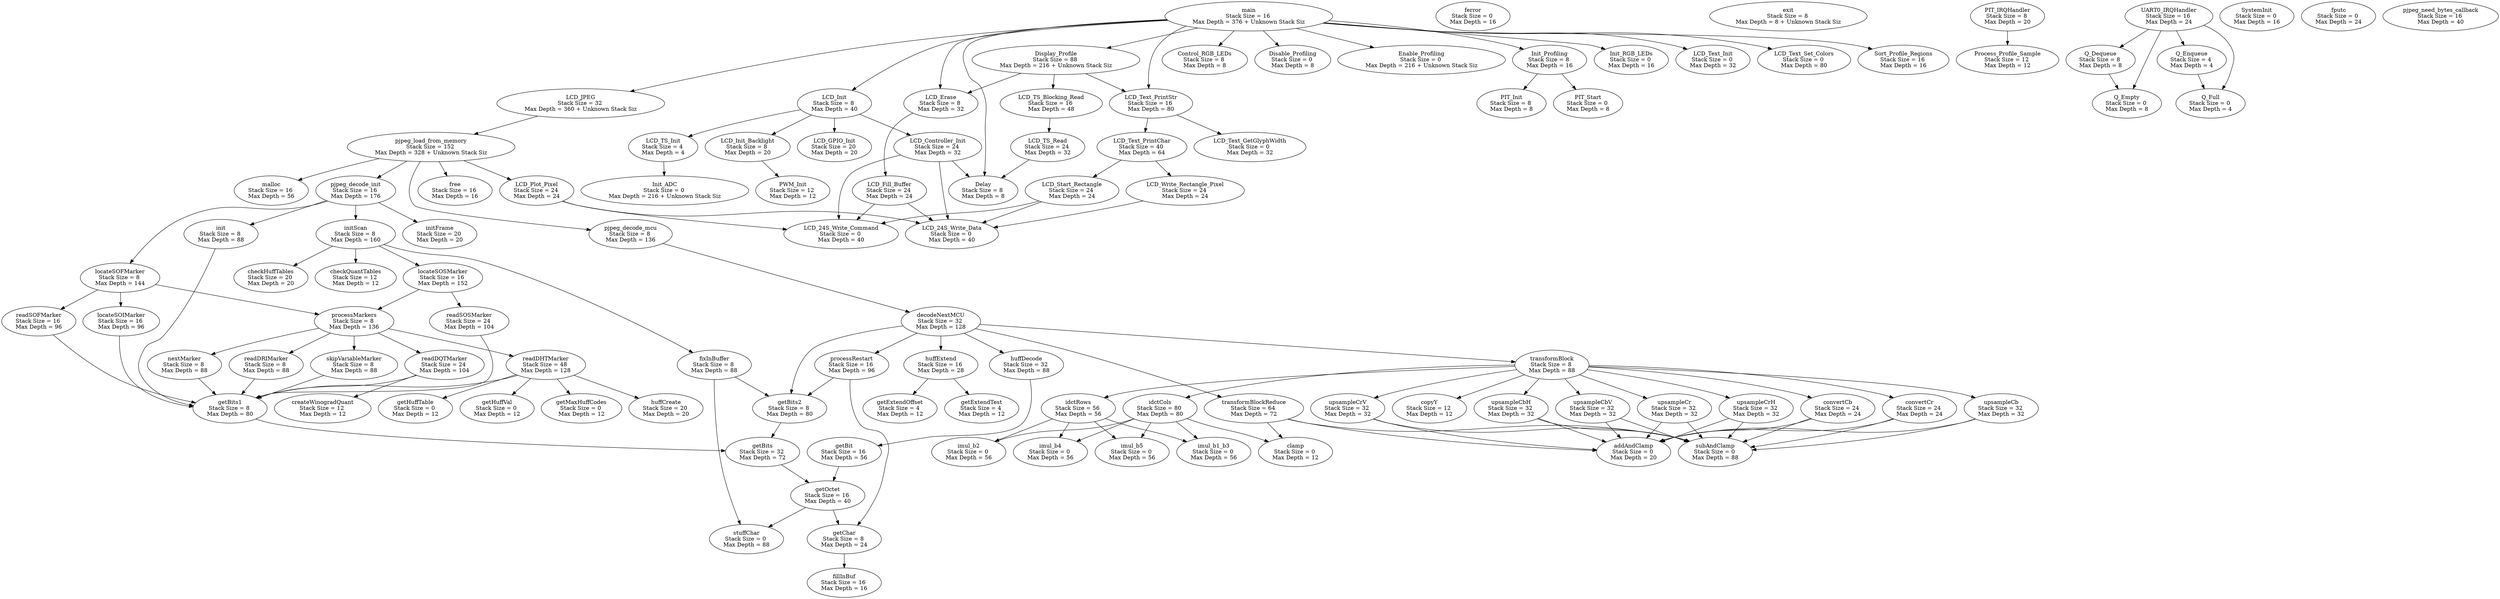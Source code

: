 digraph mycallgraph {

node [shape=oval];

node [label="malloc
Stack Size = 16 
Max Depth = 56"]; malloc;
node [label="free
Stack Size = 16 
Max Depth = 16"]; free;
node [label="ferror
Stack Size = 0 
Max Depth = 16"]; ferror;
node [label="exit
Stack Size = 8 
Max Depth = 8 + Unknown Stack Siz"]; exit;
node [label="Control_RGB_LEDs
Stack Size = 8 
Max Depth = 8"]; Control_RGB_LEDs;
node [label="Delay
Stack Size = 8 
Max Depth = 8"]; Delay;
node [label="Disable_Profiling
Stack Size = 0 
Max Depth = 8"]; Disable_Profiling;
node [label="Display_Profile
Stack Size = 88 
Max Depth = 216 + Unknown Stack Siz"]; Display_Profile;
node [label="Enable_Profiling
Stack Size = 0 
Max Depth = 216 + Unknown Stack Siz"]; Enable_Profiling;
node [label="Init_ADC
Stack Size = 0 
Max Depth = 216 + Unknown Stack Siz"]; Init_ADC;
node [label="Init_Profiling
Stack Size = 8 
Max Depth = 16"]; Init_Profiling;
node [label="Init_RGB_LEDs
Stack Size = 0 
Max Depth = 16"]; Init_RGB_LEDs;
node [label="LCD_Controller_Init
Stack Size = 24 
Max Depth = 32"]; LCD_Controller_Init;
node [label="LCD_Erase
Stack Size = 8 
Max Depth = 32"]; LCD_Erase;
node [label="LCD_Fill_Buffer
Stack Size = 24 
Max Depth = 24"]; LCD_Fill_Buffer;
node [label="LCD_GPIO_Init
Stack Size = 20 
Max Depth = 20"]; LCD_GPIO_Init;
node [label="LCD_Init
Stack Size = 8 
Max Depth = 40"]; LCD_Init;
node [label="LCD_JPEG
Stack Size = 32 
Max Depth = 360 + Unknown Stack Siz"]; LCD_JPEG;
node [label="LCD_Plot_Pixel
Stack Size = 24 
Max Depth = 24"]; LCD_Plot_Pixel;
node [label="LCD_Start_Rectangle
Stack Size = 24 
Max Depth = 24"]; LCD_Start_Rectangle;
node [label="LCD_TS_Blocking_Read
Stack Size = 16 
Max Depth = 48"]; LCD_TS_Blocking_Read;
node [label="LCD_TS_Init
Stack Size = 4 
Max Depth = 4"]; LCD_TS_Init;
node [label="LCD_TS_Read
Stack Size = 24 
Max Depth = 32"]; LCD_TS_Read;
node [label="LCD_Text_GetGlyphWidth
Stack Size = 0 
Max Depth = 32"]; LCD_Text_GetGlyphWidth;
node [label="LCD_Text_Init
Stack Size = 0 
Max Depth = 32"]; LCD_Text_Init;
node [label="LCD_Text_PrintChar
Stack Size = 40 
Max Depth = 64"]; LCD_Text_PrintChar;
node [label="LCD_Text_PrintStr
Stack Size = 16 
Max Depth = 80"]; LCD_Text_PrintStr;
node [label="LCD_Text_Set_Colors
Stack Size = 0 
Max Depth = 80"]; LCD_Text_Set_Colors;
node [label="LCD_Write_Rectangle_Pixel
Stack Size = 24 
Max Depth = 24"]; LCD_Write_Rectangle_Pixel;
node [label="PIT_IRQHandler
Stack Size = 8 
Max Depth = 20"]; PIT_IRQHandler;
node [label="PIT_Init
Stack Size = 8 
Max Depth = 8"]; PIT_Init;
node [label="PIT_Start
Stack Size = 0 
Max Depth = 8"]; PIT_Start;
node [label="PWM_Init
Stack Size = 12 
Max Depth = 12"]; PWM_Init;
node [label="Process_Profile_Sample
Stack Size = 12 
Max Depth = 12"]; Process_Profile_Sample;
node [label="Q_Dequeue
Stack Size = 8 
Max Depth = 8"]; Q_Dequeue;
node [label="Q_Empty
Stack Size = 0 
Max Depth = 8"]; Q_Empty;
node [label="Q_Enqueue
Stack Size = 4 
Max Depth = 4"]; Q_Enqueue;
node [label="Q_Full
Stack Size = 0 
Max Depth = 4"]; Q_Full;
node [label="Sort_Profile_Regions
Stack Size = 16 
Max Depth = 16"]; Sort_Profile_Regions;
node [label="SystemInit
Stack Size = 0 
Max Depth = 16"]; SystemInit;
node [label="UART0_IRQHandler
Stack Size = 16 
Max Depth = 24"]; UART0_IRQHandler;
node [label="fputc
Stack Size = 0 
Max Depth = 24"]; fputc;
node [label="main
Stack Size = 16 
Max Depth = 376 + Unknown Stack Siz"]; main;
node [label="pjpeg_decode_init
Stack Size = 16 
Max Depth = 176"]; pjpeg_decode_init;
node [label="pjpeg_decode_mcu
Stack Size = 8 
Max Depth = 136"]; pjpeg_decode_mcu;
node [label="pjpeg_load_from_memory
Stack Size = 152 
Max Depth = 328 + Unknown Stack Siz"]; pjpeg_load_from_memory;
node [label="pjpeg_need_bytes_callback
Stack Size = 16 
Max Depth = 40"]; pjpeg_need_bytes_callback;
node [label="LCD_24S_Write_Command
Stack Size = 0 
Max Depth = 40"]; LCD_24S_Write_Command;
node [label="LCD_24S_Write_Data
Stack Size = 0 
Max Depth = 40"]; LCD_24S_Write_Data;
node [label="LCD_Init_Backlight
Stack Size = 8 
Max Depth = 20"]; LCD_Init_Backlight;
node [label="addAndClamp
Stack Size = 0 
Max Depth = 20"]; addAndClamp;
node [label="checkHuffTables
Stack Size = 20 
Max Depth = 20"]; checkHuffTables;
node [label="checkQuantTables
Stack Size = 12 
Max Depth = 12"]; checkQuantTables;
node [label="clamp
Stack Size = 0 
Max Depth = 12"]; clamp;
node [label="convertCb
Stack Size = 24 
Max Depth = 24"]; convertCb;
node [label="convertCr
Stack Size = 24 
Max Depth = 24"]; convertCr;
node [label="copyY
Stack Size = 12 
Max Depth = 12"]; copyY;
node [label="createWinogradQuant
Stack Size = 12 
Max Depth = 12"]; createWinogradQuant;
node [label="decodeNextMCU
Stack Size = 32 
Max Depth = 128"]; decodeNextMCU;
node [label="fillInBuf
Stack Size = 16 
Max Depth = 16"]; fillInBuf;
node [label="fixInBuffer
Stack Size = 8 
Max Depth = 88"]; fixInBuffer;
node [label="getBit
Stack Size = 16 
Max Depth = 56"]; getBit;
node [label="getBits
Stack Size = 32 
Max Depth = 72"]; getBits;
node [label="getBits1
Stack Size = 8 
Max Depth = 80"]; getBits1;
node [label="getBits2
Stack Size = 8 
Max Depth = 80"]; getBits2;
node [label="getChar
Stack Size = 8 
Max Depth = 24"]; getChar;
node [label="getExtendOffset
Stack Size = 4 
Max Depth = 12"]; getExtendOffset;
node [label="getExtendTest
Stack Size = 4 
Max Depth = 12"]; getExtendTest;
node [label="getHuffTable
Stack Size = 0 
Max Depth = 12"]; getHuffTable;
node [label="getHuffVal
Stack Size = 0 
Max Depth = 12"]; getHuffVal;
node [label="getMaxHuffCodes
Stack Size = 0 
Max Depth = 12"]; getMaxHuffCodes;
node [label="getOctet
Stack Size = 16 
Max Depth = 40"]; getOctet;
node [label="huffCreate
Stack Size = 20 
Max Depth = 20"]; huffCreate;
node [label="huffDecode
Stack Size = 32 
Max Depth = 88"]; huffDecode;
node [label="huffExtend
Stack Size = 16 
Max Depth = 28"]; huffExtend;
node [label="idctCols
Stack Size = 80 
Max Depth = 80"]; idctCols;
node [label="idctRows
Stack Size = 56 
Max Depth = 56"]; idctRows;
node [label="imul_b1_b3
Stack Size = 0 
Max Depth = 56"]; imul_b1_b3;
node [label="imul_b2
Stack Size = 0 
Max Depth = 56"]; imul_b2;
node [label="imul_b4
Stack Size = 0 
Max Depth = 56"]; imul_b4;
node [label="imul_b5
Stack Size = 0 
Max Depth = 56"]; imul_b5;
node [label="init
Stack Size = 8 
Max Depth = 88"]; init;
node [label="initFrame
Stack Size = 20 
Max Depth = 20"]; initFrame;
node [label="initScan
Stack Size = 8 
Max Depth = 160"]; initScan;
node [label="locateSOFMarker
Stack Size = 8 
Max Depth = 144"]; locateSOFMarker;
node [label="locateSOIMarker
Stack Size = 16 
Max Depth = 96"]; locateSOIMarker;
node [label="locateSOSMarker
Stack Size = 16 
Max Depth = 152"]; locateSOSMarker;
node [label="nextMarker
Stack Size = 8 
Max Depth = 88"]; nextMarker;
node [label="processMarkers
Stack Size = 8 
Max Depth = 136"]; processMarkers;
node [label="processRestart
Stack Size = 16 
Max Depth = 96"]; processRestart;
node [label="readDHTMarker
Stack Size = 48 
Max Depth = 128"]; readDHTMarker;
node [label="readDQTMarker
Stack Size = 24 
Max Depth = 104"]; readDQTMarker;
node [label="readDRIMarker
Stack Size = 8 
Max Depth = 88"]; readDRIMarker;
node [label="readSOFMarker
Stack Size = 16 
Max Depth = 96"]; readSOFMarker;
node [label="readSOSMarker
Stack Size = 24 
Max Depth = 104"]; readSOSMarker;
node [label="skipVariableMarker
Stack Size = 8 
Max Depth = 88"]; skipVariableMarker;
node [label="stuffChar
Stack Size = 0 
Max Depth = 88"]; stuffChar;
node [label="subAndClamp
Stack Size = 0 
Max Depth = 88"]; subAndClamp;
node [label="transformBlock
Stack Size = 8 
Max Depth = 88"]; transformBlock;
node [label="transformBlockReduce
Stack Size = 64 
Max Depth = 72"]; transformBlockReduce;
node [label="upsampleCb
Stack Size = 32 
Max Depth = 32"]; upsampleCb;
node [label="upsampleCbH
Stack Size = 32 
Max Depth = 32"]; upsampleCbH;
node [label="upsampleCbV
Stack Size = 32 
Max Depth = 32"]; upsampleCbV;
node [label="upsampleCr
Stack Size = 32 
Max Depth = 32"]; upsampleCr;
node [label="upsampleCrH
Stack Size = 32 
Max Depth = 32"]; upsampleCrH;
node [label="upsampleCrV
Stack Size = 32 
Max Depth = 32"]; upsampleCrV;

Display_Profile -> LCD_TS_Blocking_Read;
Display_Profile -> LCD_Text_PrintStr;
Display_Profile -> LCD_Erase;
Init_Profiling -> PIT_Start;
Init_Profiling -> PIT_Init;
LCD_Controller_Init -> Delay;
LCD_Controller_Init -> LCD_24S_Write_Data;
LCD_Controller_Init -> LCD_24S_Write_Command;
LCD_Erase -> LCD_Fill_Buffer;
LCD_Fill_Buffer -> LCD_24S_Write_Data;
LCD_Fill_Buffer -> LCD_24S_Write_Command;
LCD_Init -> LCD_TS_Init;
LCD_Init -> LCD_GPIO_Init;
LCD_Init -> LCD_Controller_Init;
LCD_Init -> LCD_Init_Backlight;
LCD_JPEG -> pjpeg_load_from_memory;
LCD_Plot_Pixel -> LCD_24S_Write_Data;
LCD_Plot_Pixel -> LCD_24S_Write_Command;
LCD_Start_Rectangle -> LCD_24S_Write_Data;
LCD_Start_Rectangle -> LCD_24S_Write_Command;
LCD_TS_Blocking_Read -> LCD_TS_Read;
LCD_TS_Init -> Init_ADC;
LCD_TS_Read -> Delay;
LCD_Text_PrintChar -> LCD_Write_Rectangle_Pixel;
LCD_Text_PrintChar -> LCD_Start_Rectangle;
LCD_Text_PrintStr -> LCD_Text_PrintChar;
LCD_Text_PrintStr -> LCD_Text_GetGlyphWidth;
LCD_Write_Rectangle_Pixel -> LCD_24S_Write_Data;
PIT_IRQHandler -> Process_Profile_Sample;
Q_Dequeue -> Q_Empty;
Q_Enqueue -> Q_Full;
UART0_IRQHandler -> Q_Full;
UART0_IRQHandler -> Q_Enqueue;
UART0_IRQHandler -> Q_Empty;
UART0_IRQHandler -> Q_Dequeue;
main -> Sort_Profile_Regions;
main -> LCD_Text_Set_Colors;
main -> LCD_Text_PrintStr;
main -> LCD_Text_Init;
main -> LCD_JPEG;
main -> LCD_Init;
main -> LCD_Erase;
main -> Init_Profiling;
main -> Enable_Profiling;
main -> Display_Profile;
main -> Disable_Profiling;
main -> Init_RGB_LEDs;
main -> Control_RGB_LEDs;
main -> Delay;
pjpeg_decode_init -> locateSOFMarker;
pjpeg_decode_init -> initScan;
pjpeg_decode_init -> initFrame;
pjpeg_decode_init -> init;
pjpeg_decode_mcu -> decodeNextMCU;
pjpeg_load_from_memory -> pjpeg_decode_mcu;
pjpeg_load_from_memory -> pjpeg_decode_init;
pjpeg_load_from_memory -> LCD_Plot_Pixel;
pjpeg_load_from_memory -> free;
pjpeg_load_from_memory -> malloc;
LCD_Init_Backlight -> PWM_Init;
convertCb -> subAndClamp;
convertCb -> addAndClamp;
convertCr -> subAndClamp;
convertCr -> addAndClamp;
decodeNextMCU -> transformBlockReduce;
decodeNextMCU -> transformBlock;
decodeNextMCU -> processRestart;
decodeNextMCU -> huffExtend;
decodeNextMCU -> huffDecode;
decodeNextMCU -> getBits2;
fixInBuffer -> stuffChar;
fixInBuffer -> getBits2;
getBit -> getOctet;
getBits -> getOctet;
getBits1 -> getBits;
getBits2 -> getBits;
getChar -> fillInBuf;
getOctet -> stuffChar;
getOctet -> getChar;
huffDecode -> getBit;
huffExtend -> getExtendTest;
huffExtend -> getExtendOffset;
idctCols -> imul_b5;
idctCols -> imul_b4;
idctCols -> imul_b2;
idctCols -> imul_b1_b3;
idctCols -> clamp;
idctRows -> imul_b5;
idctRows -> imul_b4;
idctRows -> imul_b2;
idctRows -> imul_b1_b3;
init -> getBits1;
initScan -> locateSOSMarker;
initScan -> fixInBuffer;
initScan -> checkQuantTables;
initScan -> checkHuffTables;
locateSOFMarker -> readSOFMarker;
locateSOFMarker -> processMarkers;
locateSOFMarker -> locateSOIMarker;
locateSOIMarker -> getBits1;
locateSOSMarker -> readSOSMarker;
locateSOSMarker -> processMarkers;
nextMarker -> getBits1;
processMarkers -> skipVariableMarker;
processMarkers -> readDRIMarker;
processMarkers -> readDQTMarker;
processMarkers -> readDHTMarker;
processMarkers -> nextMarker;
processRestart -> getChar;
processRestart -> getBits2;
readDHTMarker -> huffCreate;
readDHTMarker -> getMaxHuffCodes;
readDHTMarker -> getHuffVal;
readDHTMarker -> getHuffTable;
readDHTMarker -> getBits1;
readDQTMarker -> getBits1;
readDQTMarker -> createWinogradQuant;
readDRIMarker -> getBits1;
readSOFMarker -> getBits1;
readSOSMarker -> getBits1;
skipVariableMarker -> getBits1;
transformBlock -> upsampleCrV;
transformBlock -> upsampleCrH;
transformBlock -> upsampleCr;
transformBlock -> upsampleCbV;
transformBlock -> upsampleCbH;
transformBlock -> upsampleCb;
transformBlock -> idctRows;
transformBlock -> idctCols;
transformBlock -> copyY;
transformBlock -> convertCr;
transformBlock -> convertCb;
transformBlockReduce -> subAndClamp;
transformBlockReduce -> clamp;
transformBlockReduce -> addAndClamp;
upsampleCb -> subAndClamp;
upsampleCb -> addAndClamp;
upsampleCbH -> subAndClamp;
upsampleCbH -> addAndClamp;
upsampleCbV -> subAndClamp;
upsampleCbV -> addAndClamp;
upsampleCr -> subAndClamp;
upsampleCr -> addAndClamp;
upsampleCrH -> subAndClamp;
upsampleCrH -> addAndClamp;
upsampleCrV -> subAndClamp;
upsampleCrV -> addAndClamp;

}